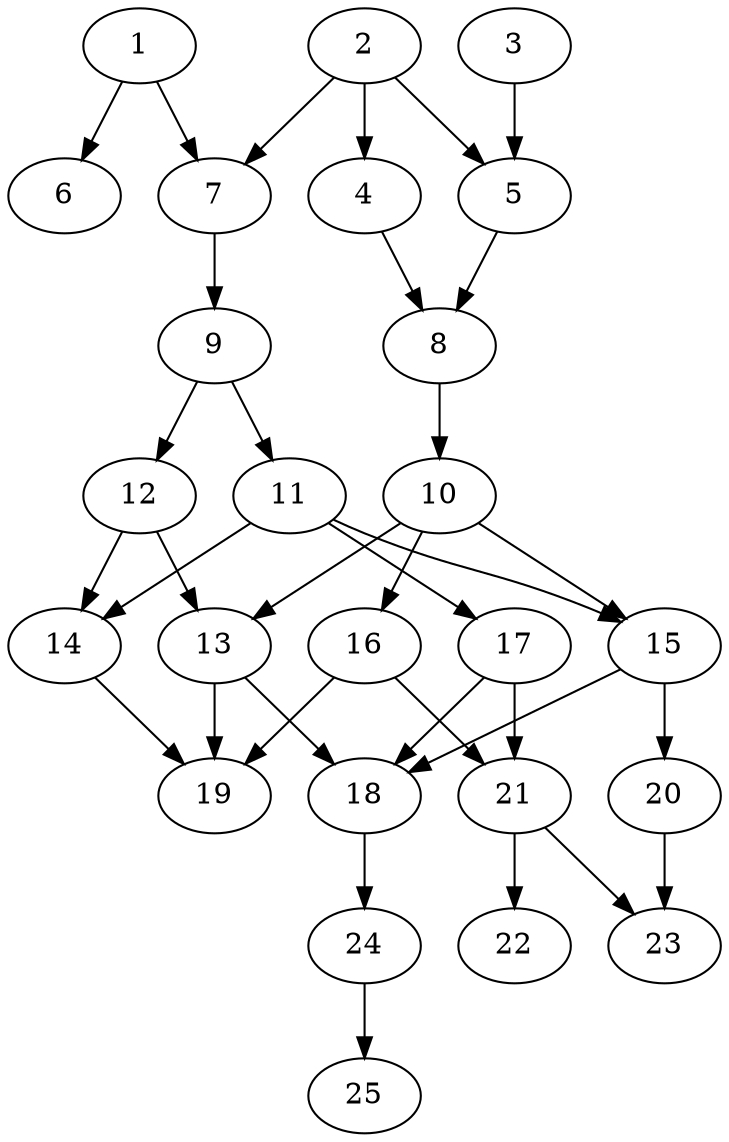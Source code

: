 // DAG automatically generated by daggen at Thu Oct  3 14:00:39 2019
// ./daggen --dot -n 25 --ccr 0.4 --fat 0.5 --regular 0.7 --density 0.5 --mindata 5242880 --maxdata 52428800 
digraph G {
  1 [size="95682560", alpha="0.07", expect_size="38273024"] 
  1 -> 6 [size ="38273024"]
  1 -> 7 [size ="38273024"]
  2 [size="39416320", alpha="0.05", expect_size="15766528"] 
  2 -> 4 [size ="15766528"]
  2 -> 5 [size ="15766528"]
  2 -> 7 [size ="15766528"]
  3 [size="84889600", alpha="0.17", expect_size="33955840"] 
  3 -> 5 [size ="33955840"]
  4 [size="100605440", alpha="0.20", expect_size="40242176"] 
  4 -> 8 [size ="40242176"]
  5 [size="53611520", alpha="0.06", expect_size="21444608"] 
  5 -> 8 [size ="21444608"]
  6 [size="35740160", alpha="0.16", expect_size="14296064"] 
  7 [size="19712000", alpha="0.16", expect_size="7884800"] 
  7 -> 9 [size ="7884800"]
  8 [size="71014400", alpha="0.00", expect_size="28405760"] 
  8 -> 10 [size ="28405760"]
  9 [size="35962880", alpha="0.06", expect_size="14385152"] 
  9 -> 11 [size ="14385152"]
  9 -> 12 [size ="14385152"]
  10 [size="33236480", alpha="0.15", expect_size="13294592"] 
  10 -> 13 [size ="13294592"]
  10 -> 15 [size ="13294592"]
  10 -> 16 [size ="13294592"]
  11 [size="48407040", alpha="0.13", expect_size="19362816"] 
  11 -> 14 [size ="19362816"]
  11 -> 15 [size ="19362816"]
  11 -> 17 [size ="19362816"]
  12 [size="87470080", alpha="0.01", expect_size="34988032"] 
  12 -> 13 [size ="34988032"]
  12 -> 14 [size ="34988032"]
  13 [size="118420480", alpha="0.08", expect_size="47368192"] 
  13 -> 18 [size ="47368192"]
  13 -> 19 [size ="47368192"]
  14 [size="99210240", alpha="0.08", expect_size="39684096"] 
  14 -> 19 [size ="39684096"]
  15 [size="98091520", alpha="0.07", expect_size="39236608"] 
  15 -> 18 [size ="39236608"]
  15 -> 20 [size ="39236608"]
  16 [size="15662080", alpha="0.00", expect_size="6264832"] 
  16 -> 19 [size ="6264832"]
  16 -> 21 [size ="6264832"]
  17 [size="107932160", alpha="0.11", expect_size="43172864"] 
  17 -> 18 [size ="43172864"]
  17 -> 21 [size ="43172864"]
  18 [size="83811840", alpha="0.18", expect_size="33524736"] 
  18 -> 24 [size ="33524736"]
  19 [size="85276160", alpha="0.06", expect_size="34110464"] 
  20 [size="121236480", alpha="0.10", expect_size="48494592"] 
  20 -> 23 [size ="48494592"]
  21 [size="90767360", alpha="0.09", expect_size="36306944"] 
  21 -> 22 [size ="36306944"]
  21 -> 23 [size ="36306944"]
  22 [size="48368640", alpha="0.12", expect_size="19347456"] 
  23 [size="55055360", alpha="0.07", expect_size="22022144"] 
  24 [size="102256640", alpha="0.17", expect_size="40902656"] 
  24 -> 25 [size ="40902656"]
  25 [size="33303040", alpha="0.14", expect_size="13321216"] 
}
